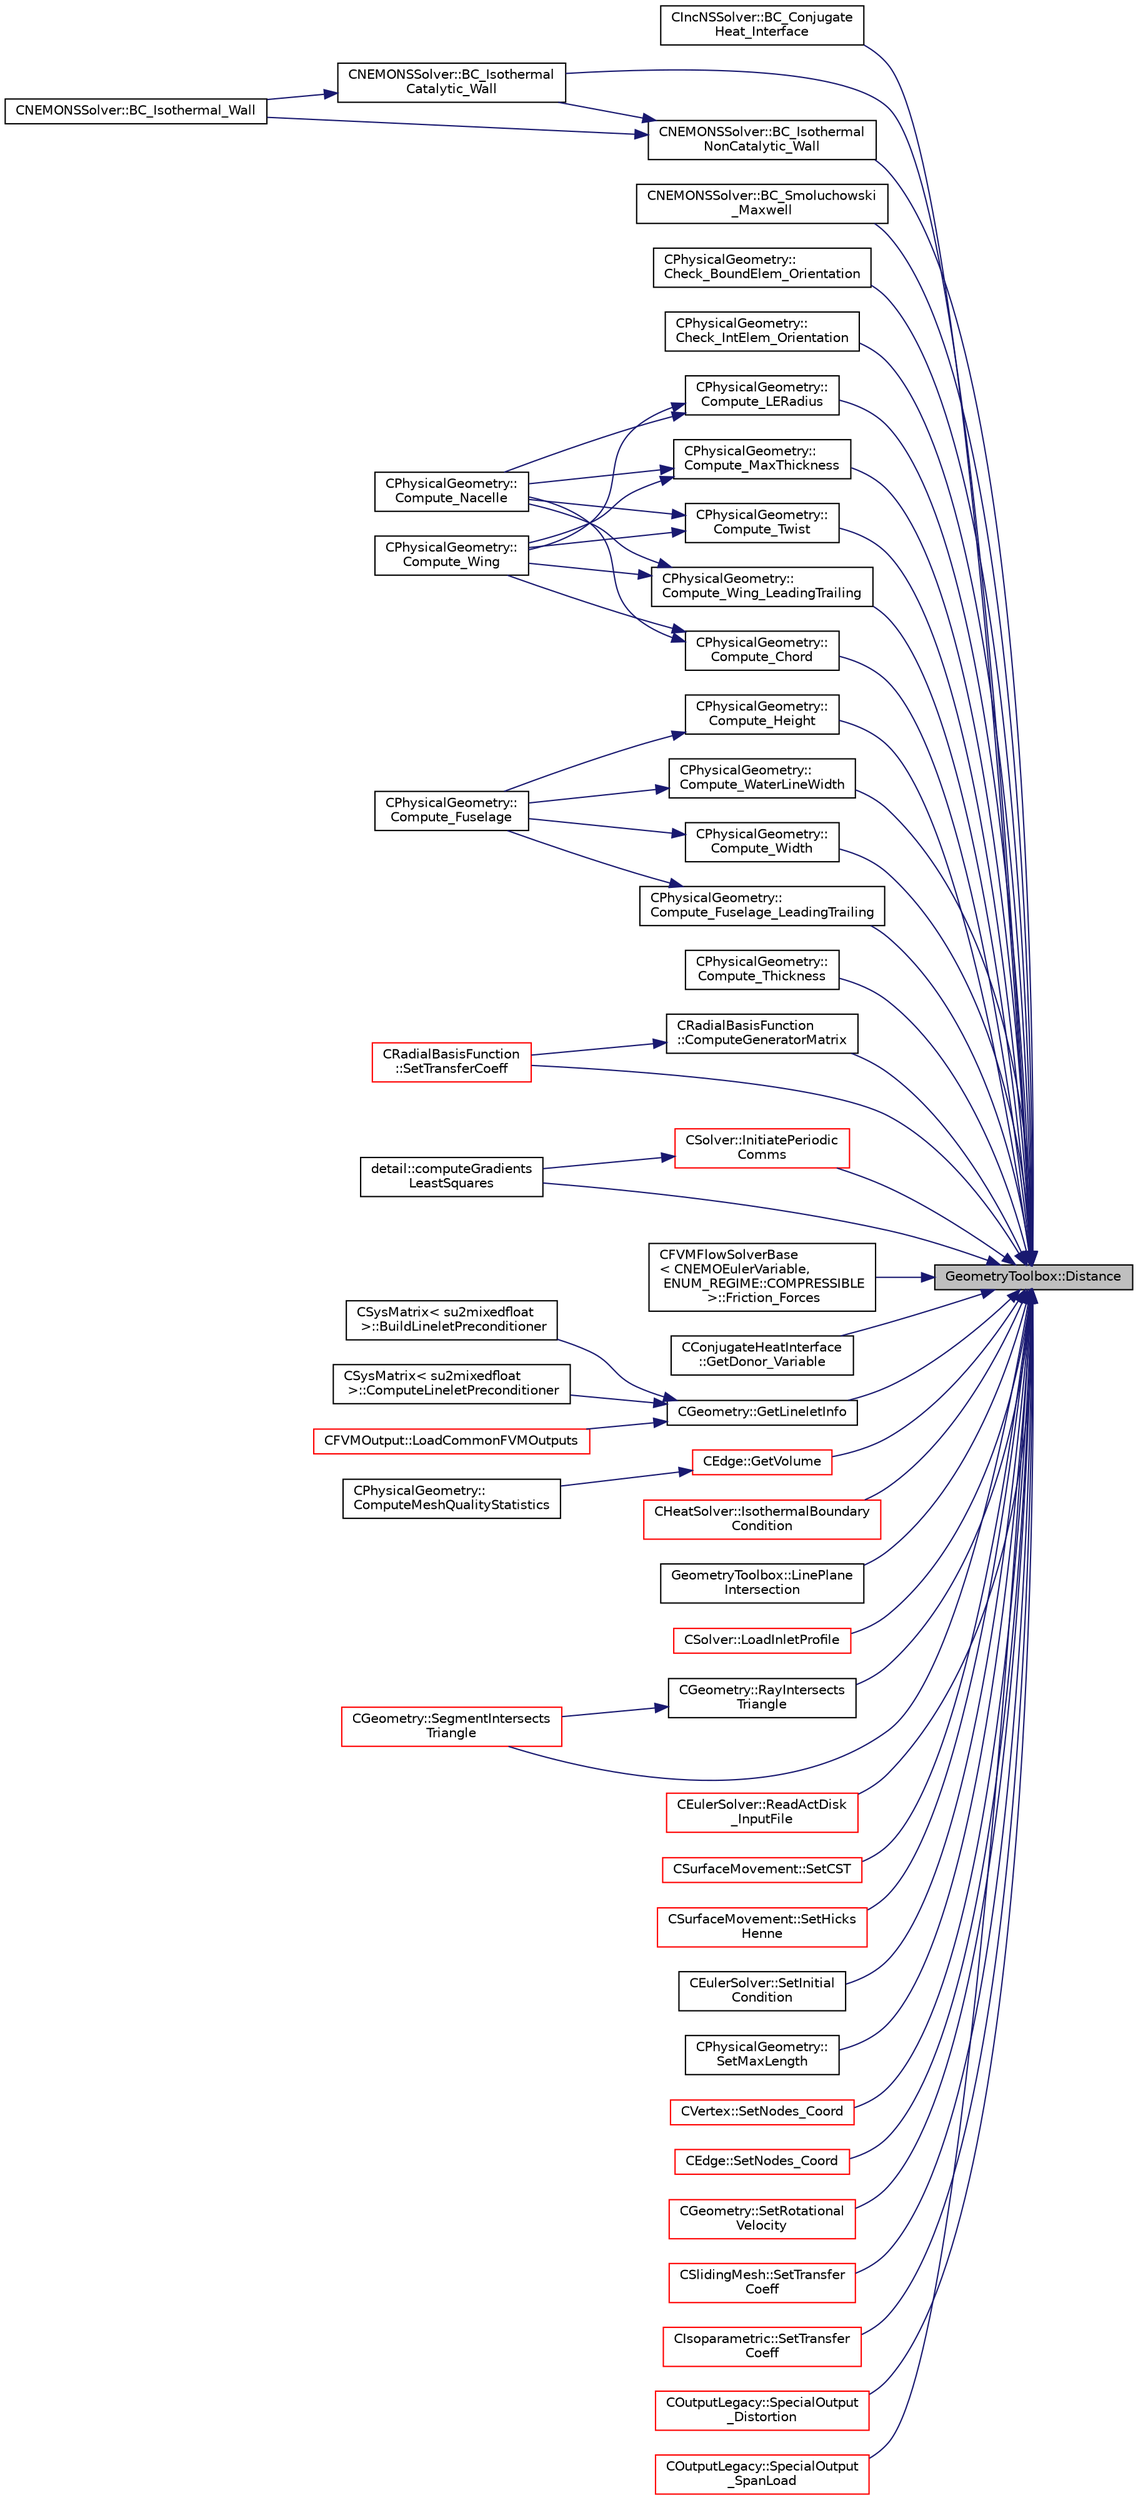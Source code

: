 digraph "GeometryToolbox::Distance"
{
 // LATEX_PDF_SIZE
  edge [fontname="Helvetica",fontsize="10",labelfontname="Helvetica",labelfontsize="10"];
  node [fontname="Helvetica",fontsize="10",shape=record];
  rankdir="RL";
  Node1 [label="GeometryToolbox::Distance",height=0.2,width=0.4,color="black", fillcolor="grey75", style="filled", fontcolor="black",tooltip=" "];
  Node1 -> Node2 [dir="back",color="midnightblue",fontsize="10",style="solid",fontname="Helvetica"];
  Node2 [label="CIncNSSolver::BC_Conjugate\lHeat_Interface",height=0.2,width=0.4,color="black", fillcolor="white", style="filled",URL="$classCIncNSSolver.html#a20df3bf692b483420474f500c981584f",tooltip="Impose the (received) conjugate heat variables."];
  Node1 -> Node3 [dir="back",color="midnightblue",fontsize="10",style="solid",fontname="Helvetica"];
  Node3 [label="CNEMONSSolver::BC_Isothermal\lCatalytic_Wall",height=0.2,width=0.4,color="black", fillcolor="white", style="filled",URL="$classCNEMONSSolver.html#ae3d2c5f1c94cb3d01b7f351ce3105f31",tooltip="Impose the Navier-Stokes boundary condition (strong)."];
  Node3 -> Node4 [dir="back",color="midnightblue",fontsize="10",style="solid",fontname="Helvetica"];
  Node4 [label="CNEMONSSolver::BC_Isothermal_Wall",height=0.2,width=0.4,color="black", fillcolor="white", style="filled",URL="$classCNEMONSSolver.html#a8c6c80e6e8f2aed2ff80c78a8e5aec9e",tooltip="Generic implementation of the isothermal wall."];
  Node1 -> Node5 [dir="back",color="midnightblue",fontsize="10",style="solid",fontname="Helvetica"];
  Node5 [label="CNEMONSSolver::BC_Isothermal\lNonCatalytic_Wall",height=0.2,width=0.4,color="black", fillcolor="white", style="filled",URL="$classCNEMONSSolver.html#a1c4746b9e1e0c7232f1bd06535c22b14",tooltip="Impose the Navier-Stokes boundary condition (strong)."];
  Node5 -> Node4 [dir="back",color="midnightblue",fontsize="10",style="solid",fontname="Helvetica"];
  Node5 -> Node3 [dir="back",color="midnightblue",fontsize="10",style="solid",fontname="Helvetica"];
  Node1 -> Node6 [dir="back",color="midnightblue",fontsize="10",style="solid",fontname="Helvetica"];
  Node6 [label="CNEMONSSolver::BC_Smoluchowski\l_Maxwell",height=0.2,width=0.4,color="black", fillcolor="white", style="filled",URL="$classCNEMONSSolver.html#aa32b1221a071e0ecd2de381615b8adca",tooltip="Impose the Navier-Stokes boundary condition (strong)."];
  Node1 -> Node7 [dir="back",color="midnightblue",fontsize="10",style="solid",fontname="Helvetica"];
  Node7 [label="CPhysicalGeometry::\lCheck_BoundElem_Orientation",height=0.2,width=0.4,color="black", fillcolor="white", style="filled",URL="$classCPhysicalGeometry.html#a9d362c5d1caf1ed6ca75770185464873",tooltip="Check the volume element orientation."];
  Node1 -> Node8 [dir="back",color="midnightblue",fontsize="10",style="solid",fontname="Helvetica"];
  Node8 [label="CPhysicalGeometry::\lCheck_IntElem_Orientation",height=0.2,width=0.4,color="black", fillcolor="white", style="filled",URL="$classCPhysicalGeometry.html#a8d4cd9d60573e8a9486d07c7b12c90a3",tooltip="Check the volume element orientation."];
  Node1 -> Node9 [dir="back",color="midnightblue",fontsize="10",style="solid",fontname="Helvetica"];
  Node9 [label="CPhysicalGeometry::\lCompute_Chord",height=0.2,width=0.4,color="black", fillcolor="white", style="filled",URL="$classCPhysicalGeometry.html#a8935d4114772b4aafafc0c541b3cb45e",tooltip="Compute the chord of an airfoil."];
  Node9 -> Node10 [dir="back",color="midnightblue",fontsize="10",style="solid",fontname="Helvetica"];
  Node10 [label="CPhysicalGeometry::\lCompute_Nacelle",height=0.2,width=0.4,color="black", fillcolor="white", style="filled",URL="$classCPhysicalGeometry.html#a69b97925c1895172c5f3eb05fc14685b",tooltip="Evaluate geometrical parameters of a wing."];
  Node9 -> Node11 [dir="back",color="midnightblue",fontsize="10",style="solid",fontname="Helvetica"];
  Node11 [label="CPhysicalGeometry::\lCompute_Wing",height=0.2,width=0.4,color="black", fillcolor="white", style="filled",URL="$classCPhysicalGeometry.html#a418d3f859009db11d95286e8d1968ef1",tooltip="Evaluate geometrical parameters of a wing."];
  Node1 -> Node12 [dir="back",color="midnightblue",fontsize="10",style="solid",fontname="Helvetica"];
  Node12 [label="CPhysicalGeometry::\lCompute_Fuselage_LeadingTrailing",height=0.2,width=0.4,color="black", fillcolor="white", style="filled",URL="$classCPhysicalGeometry.html#ab206a78048572cef62c8d11acce5665f",tooltip="Compute the leading/trailing edge location of a fuselage."];
  Node12 -> Node13 [dir="back",color="midnightblue",fontsize="10",style="solid",fontname="Helvetica"];
  Node13 [label="CPhysicalGeometry::\lCompute_Fuselage",height=0.2,width=0.4,color="black", fillcolor="white", style="filled",URL="$classCPhysicalGeometry.html#a4f0167afbef6c7a7a57bbe03836bb272",tooltip="Evaluate geometrical parameters of a wing."];
  Node1 -> Node14 [dir="back",color="midnightblue",fontsize="10",style="solid",fontname="Helvetica"];
  Node14 [label="CPhysicalGeometry::\lCompute_Height",height=0.2,width=0.4,color="black", fillcolor="white", style="filled",URL="$classCPhysicalGeometry.html#a5ba2f7a2b6b0ee1e28844c3a2ee43483",tooltip="Compute the chord of an airfoil."];
  Node14 -> Node13 [dir="back",color="midnightblue",fontsize="10",style="solid",fontname="Helvetica"];
  Node1 -> Node15 [dir="back",color="midnightblue",fontsize="10",style="solid",fontname="Helvetica"];
  Node15 [label="CPhysicalGeometry::\lCompute_LERadius",height=0.2,width=0.4,color="black", fillcolor="white", style="filled",URL="$classCPhysicalGeometry.html#a0c5a2460419556393a8a0f1a69499cf2",tooltip="Compute the chord of an airfoil."];
  Node15 -> Node10 [dir="back",color="midnightblue",fontsize="10",style="solid",fontname="Helvetica"];
  Node15 -> Node11 [dir="back",color="midnightblue",fontsize="10",style="solid",fontname="Helvetica"];
  Node1 -> Node16 [dir="back",color="midnightblue",fontsize="10",style="solid",fontname="Helvetica"];
  Node16 [label="CPhysicalGeometry::\lCompute_MaxThickness",height=0.2,width=0.4,color="black", fillcolor="white", style="filled",URL="$classCPhysicalGeometry.html#a72c284e7a059fc67eba9335ebd945531",tooltip="Compute the maximum thickness of an airfoil."];
  Node16 -> Node10 [dir="back",color="midnightblue",fontsize="10",style="solid",fontname="Helvetica"];
  Node16 -> Node11 [dir="back",color="midnightblue",fontsize="10",style="solid",fontname="Helvetica"];
  Node1 -> Node17 [dir="back",color="midnightblue",fontsize="10",style="solid",fontname="Helvetica"];
  Node17 [label="CPhysicalGeometry::\lCompute_Thickness",height=0.2,width=0.4,color="black", fillcolor="white", style="filled",URL="$classCPhysicalGeometry.html#afdcb0fb19e38415d9f8a00029802fab9",tooltip="Compute the thickness of an airfoil."];
  Node1 -> Node18 [dir="back",color="midnightblue",fontsize="10",style="solid",fontname="Helvetica"];
  Node18 [label="CPhysicalGeometry::\lCompute_Twist",height=0.2,width=0.4,color="black", fillcolor="white", style="filled",URL="$classCPhysicalGeometry.html#a22f0b5b040b22f2c269b8920d83f8c30",tooltip="Compute the twist of an airfoil."];
  Node18 -> Node10 [dir="back",color="midnightblue",fontsize="10",style="solid",fontname="Helvetica"];
  Node18 -> Node11 [dir="back",color="midnightblue",fontsize="10",style="solid",fontname="Helvetica"];
  Node1 -> Node19 [dir="back",color="midnightblue",fontsize="10",style="solid",fontname="Helvetica"];
  Node19 [label="CPhysicalGeometry::\lCompute_WaterLineWidth",height=0.2,width=0.4,color="black", fillcolor="white", style="filled",URL="$classCPhysicalGeometry.html#a7e3a679c5331fee0764568627eb04d38",tooltip="Compute the chord of an airfoil."];
  Node19 -> Node13 [dir="back",color="midnightblue",fontsize="10",style="solid",fontname="Helvetica"];
  Node1 -> Node20 [dir="back",color="midnightblue",fontsize="10",style="solid",fontname="Helvetica"];
  Node20 [label="CPhysicalGeometry::\lCompute_Width",height=0.2,width=0.4,color="black", fillcolor="white", style="filled",URL="$classCPhysicalGeometry.html#ae05da4e2981383e37de8b302449efb70",tooltip="Compute the chord of an airfoil."];
  Node20 -> Node13 [dir="back",color="midnightblue",fontsize="10",style="solid",fontname="Helvetica"];
  Node1 -> Node21 [dir="back",color="midnightblue",fontsize="10",style="solid",fontname="Helvetica"];
  Node21 [label="CPhysicalGeometry::\lCompute_Wing_LeadingTrailing",height=0.2,width=0.4,color="black", fillcolor="white", style="filled",URL="$classCPhysicalGeometry.html#aaca1ba6226db1656dc6930625cf905ac",tooltip="Compute the leading/trailing edge location of an airfoil."];
  Node21 -> Node10 [dir="back",color="midnightblue",fontsize="10",style="solid",fontname="Helvetica"];
  Node21 -> Node11 [dir="back",color="midnightblue",fontsize="10",style="solid",fontname="Helvetica"];
  Node1 -> Node22 [dir="back",color="midnightblue",fontsize="10",style="solid",fontname="Helvetica"];
  Node22 [label="CRadialBasisFunction\l::ComputeGeneratorMatrix",height=0.2,width=0.4,color="black", fillcolor="white", style="filled",URL="$classCRadialBasisFunction.html#a2af4b57e0f1738a776fdcdcf1be79bf9",tooltip="Compute the RBF \"generator\" matrix with or without polynomial terms."];
  Node22 -> Node23 [dir="back",color="midnightblue",fontsize="10",style="solid",fontname="Helvetica"];
  Node23 [label="CRadialBasisFunction\l::SetTransferCoeff",height=0.2,width=0.4,color="red", fillcolor="white", style="filled",URL="$classCRadialBasisFunction.html#a844247f08e8b5e91bbe6e08dd3830fea",tooltip="Set up transfer matrix defining relation between two meshes."];
  Node1 -> Node25 [dir="back",color="midnightblue",fontsize="10",style="solid",fontname="Helvetica"];
  Node25 [label="detail::computeGradients\lLeastSquares",height=0.2,width=0.4,color="black", fillcolor="white", style="filled",URL="$group__FvmAlgos.html#ga186a32bf8b211a50432fe55a6a608c21",tooltip="Compute the gradient of a field using inverse-distance-weighted or unweighted Least-Squares approxima..."];
  Node1 -> Node26 [dir="back",color="midnightblue",fontsize="10",style="solid",fontname="Helvetica"];
  Node26 [label="CFVMFlowSolverBase\l\< CNEMOEulerVariable,\l ENUM_REGIME::COMPRESSIBLE\l \>::Friction_Forces",height=0.2,width=0.4,color="black", fillcolor="white", style="filled",URL="$classCFVMFlowSolverBase.html#af46a894bd89c2367215f64fa7ea7d02d",tooltip="Compute the viscous forces and all the addimensional coefficients."];
  Node1 -> Node27 [dir="back",color="midnightblue",fontsize="10",style="solid",fontname="Helvetica"];
  Node27 [label="CConjugateHeatInterface\l::GetDonor_Variable",height=0.2,width=0.4,color="black", fillcolor="white", style="filled",URL="$classCConjugateHeatInterface.html#a11264c7dda7df147258e1ee89b315ea8",tooltip="Retrieve the variable that will be sent from donor mesh to target mesh."];
  Node1 -> Node28 [dir="back",color="midnightblue",fontsize="10",style="solid",fontname="Helvetica"];
  Node28 [label="CGeometry::GetLineletInfo",height=0.2,width=0.4,color="black", fillcolor="white", style="filled",URL="$classCGeometry.html#ae1e8531f66b9d9fa0d87eae099130df3",tooltip="Get the linelet definition, this function computes the linelets if that has not been done yet."];
  Node28 -> Node29 [dir="back",color="midnightblue",fontsize="10",style="solid",fontname="Helvetica"];
  Node29 [label="CSysMatrix\< su2mixedfloat\l \>::BuildLineletPreconditioner",height=0.2,width=0.4,color="black", fillcolor="white", style="filled",URL="$classCSysMatrix.html#a256c93191f18011d8fed6816a13811a2",tooltip="Build the Linelet preconditioner."];
  Node28 -> Node30 [dir="back",color="midnightblue",fontsize="10",style="solid",fontname="Helvetica"];
  Node30 [label="CSysMatrix\< su2mixedfloat\l \>::ComputeLineletPreconditioner",height=0.2,width=0.4,color="black", fillcolor="white", style="filled",URL="$classCSysMatrix.html#a0b1aca3806964da984c4fefe61cf2c64",tooltip="Multiply CSysVector by the preconditioner."];
  Node28 -> Node31 [dir="back",color="midnightblue",fontsize="10",style="solid",fontname="Helvetica"];
  Node31 [label="CFVMOutput::LoadCommonFVMOutputs",height=0.2,width=0.4,color="red", fillcolor="white", style="filled",URL="$classCFVMOutput.html#a5375edccdb847e5e4b03dc742c9c4d9e",tooltip="Load common FVM outputs."];
  Node1 -> Node36 [dir="back",color="midnightblue",fontsize="10",style="solid",fontname="Helvetica"];
  Node36 [label="CEdge::GetVolume",height=0.2,width=0.4,color="red", fillcolor="white", style="filled",URL="$classCEdge.html#a9b0ddab1700678d8690d59c9c07b8fc0",tooltip="Compute the volume associated with an edge (3D version)."];
  Node36 -> Node37 [dir="back",color="midnightblue",fontsize="10",style="solid",fontname="Helvetica"];
  Node37 [label="CPhysicalGeometry::\lComputeMeshQualityStatistics",height=0.2,width=0.4,color="black", fillcolor="white", style="filled",URL="$classCPhysicalGeometry.html#a7cb41549dc077f561b34e1595847a3c0",tooltip="Compute 3 grid quality metrics: orthogonality angle, dual cell aspect ratio, and dual cell volume rat..."];
  Node1 -> Node39 [dir="back",color="midnightblue",fontsize="10",style="solid",fontname="Helvetica"];
  Node39 [label="CSolver::InitiatePeriodic\lComms",height=0.2,width=0.4,color="red", fillcolor="white", style="filled",URL="$classCSolver.html#a1a6e3eee698f471925178d422a0c3724",tooltip="Routine to load a solver quantity into the data structures for MPI periodic communication and to laun..."];
  Node39 -> Node25 [dir="back",color="midnightblue",fontsize="10",style="solid",fontname="Helvetica"];
  Node1 -> Node59 [dir="back",color="midnightblue",fontsize="10",style="solid",fontname="Helvetica"];
  Node59 [label="CHeatSolver::IsothermalBoundary\lCondition",height=0.2,width=0.4,color="red", fillcolor="white", style="filled",URL="$classCHeatSolver.html#ade1b4d48e5d222e56d7c0d556f8a9cd6",tooltip="Applies an isothermal condition to a vertex of a marker."];
  Node1 -> Node62 [dir="back",color="midnightblue",fontsize="10",style="solid",fontname="Helvetica"];
  Node62 [label="GeometryToolbox::LinePlane\lIntersection",height=0.2,width=0.4,color="black", fillcolor="white", style="filled",URL="$group__GeometryToolbox.html#gaed183b4e36658d20d0f8090f2c748af8",tooltip="Compute the coordinate (c) where the line defined by coordinate l0 and direction d intersects the pla..."];
  Node1 -> Node63 [dir="back",color="midnightblue",fontsize="10",style="solid",fontname="Helvetica"];
  Node63 [label="CSolver::LoadInletProfile",height=0.2,width=0.4,color="red", fillcolor="white", style="filled",URL="$classCSolver.html#aa6d85b1177b7acacfbf083e8c58da55c",tooltip="Load a inlet profile data from file into a particular solver."];
  Node1 -> Node67 [dir="back",color="midnightblue",fontsize="10",style="solid",fontname="Helvetica"];
  Node67 [label="CGeometry::RayIntersects\lTriangle",height=0.2,width=0.4,color="black", fillcolor="white", style="filled",URL="$classCGeometry.html#ab1d2271edeeba00741602b08280cb773",tooltip="Ray Intersects Triangle (Moller and Trumbore algorithm)"];
  Node67 -> Node68 [dir="back",color="midnightblue",fontsize="10",style="solid",fontname="Helvetica"];
  Node68 [label="CGeometry::SegmentIntersects\lTriangle",height=0.2,width=0.4,color="red", fillcolor="white", style="filled",URL="$classCGeometry.html#ab9294f88c04c2e2829905f4f7bf21094",tooltip="Segment Intersects Triangle."];
  Node1 -> Node78 [dir="back",color="midnightblue",fontsize="10",style="solid",fontname="Helvetica"];
  Node78 [label="CEulerSolver::ReadActDisk\l_InputFile",height=0.2,width=0.4,color="red", fillcolor="white", style="filled",URL="$classCEulerSolver.html#a53ff3a768a2f32a32b7c6c77bcacfec6",tooltip="Read the actuator disk input file for the VARIABLE_LOAD type."];
  Node1 -> Node68 [dir="back",color="midnightblue",fontsize="10",style="solid",fontname="Helvetica"];
  Node1 -> Node80 [dir="back",color="midnightblue",fontsize="10",style="solid",fontname="Helvetica"];
  Node80 [label="CSurfaceMovement::SetCST",height=0.2,width=0.4,color="red", fillcolor="white", style="filled",URL="$classCSurfaceMovement.html#a10a599f558d2d847be1c638be43acd63",tooltip="Set a deformation based on a change in the Kulfan parameters for an airfoil."];
  Node1 -> Node81 [dir="back",color="midnightblue",fontsize="10",style="solid",fontname="Helvetica"];
  Node81 [label="CSurfaceMovement::SetHicks\lHenne",height=0.2,width=0.4,color="red", fillcolor="white", style="filled",URL="$classCSurfaceMovement.html#a119e4756830fac758284342ea5027527",tooltip="Set a Hicks-Henne deformation bump functions on an airfoil."];
  Node1 -> Node82 [dir="back",color="midnightblue",fontsize="10",style="solid",fontname="Helvetica"];
  Node82 [label="CEulerSolver::SetInitial\lCondition",height=0.2,width=0.4,color="black", fillcolor="white", style="filled",URL="$classCEulerSolver.html#ad2e701dc22e44bd36cf64102ab1b335f",tooltip="Set the initial condition for the Euler Equations."];
  Node1 -> Node83 [dir="back",color="midnightblue",fontsize="10",style="solid",fontname="Helvetica"];
  Node83 [label="CPhysicalGeometry::\lSetMaxLength",height=0.2,width=0.4,color="black", fillcolor="white", style="filled",URL="$classCPhysicalGeometry.html#ad7c08b67e40f383f1d86439adec70854",tooltip="Set the maximum cell-center to cell-center distance for CVs."];
  Node1 -> Node84 [dir="back",color="midnightblue",fontsize="10",style="solid",fontname="Helvetica"];
  Node84 [label="CVertex::SetNodes_Coord",height=0.2,width=0.4,color="red", fillcolor="white", style="filled",URL="$classCVertex.html#ad2bd909674b864a30e2b090b814b0372",tooltip="Set the face that correspond to a vertex."];
  Node1 -> Node86 [dir="back",color="midnightblue",fontsize="10",style="solid",fontname="Helvetica"];
  Node86 [label="CEdge::SetNodes_Coord",height=0.2,width=0.4,color="red", fillcolor="white", style="filled",URL="$classCEdge.html#a274d89921525e3b3eb06ab3c21438f19",tooltip="Set the face that corresponds to an edge (3D version)."];
  Node1 -> Node87 [dir="back",color="midnightblue",fontsize="10",style="solid",fontname="Helvetica"];
  Node87 [label="CGeometry::SetRotational\lVelocity",height=0.2,width=0.4,color="red", fillcolor="white", style="filled",URL="$classCGeometry.html#aafa0ebc29ceb133ff38f80b9b62d4ea5",tooltip="Set cartesian grid velocity based on rotational speed and axis."];
  Node1 -> Node90 [dir="back",color="midnightblue",fontsize="10",style="solid",fontname="Helvetica"];
  Node90 [label="CSlidingMesh::SetTransfer\lCoeff",height=0.2,width=0.4,color="red", fillcolor="white", style="filled",URL="$classCSlidingMesh.html#aec570f613665a8457a9f092e62ac62de",tooltip="Set up transfer matrix defining relation between two meshes."];
  Node1 -> Node23 [dir="back",color="midnightblue",fontsize="10",style="solid",fontname="Helvetica"];
  Node1 -> Node92 [dir="back",color="midnightblue",fontsize="10",style="solid",fontname="Helvetica"];
  Node92 [label="CIsoparametric::SetTransfer\lCoeff",height=0.2,width=0.4,color="red", fillcolor="white", style="filled",URL="$classCIsoparametric.html#a49aa2bab50cc3150fd09d95710bfbf05",tooltip="Set up transfer matrix defining relation between two meshes."];
  Node1 -> Node94 [dir="back",color="midnightblue",fontsize="10",style="solid",fontname="Helvetica"];
  Node94 [label="COutputLegacy::SpecialOutput\l_Distortion",height=0.2,width=0.4,color="red", fillcolor="white", style="filled",URL="$classCOutputLegacy.html#a32ea10e00944863f1051b1b0eea2dc5e",tooltip="Create and write the file with the flow coefficient on the surface."];
  Node1 -> Node97 [dir="back",color="midnightblue",fontsize="10",style="solid",fontname="Helvetica"];
  Node97 [label="COutputLegacy::SpecialOutput\l_SpanLoad",height=0.2,width=0.4,color="red", fillcolor="white", style="filled",URL="$classCOutputLegacy.html#aa23c32426851597ef86dce3bd62799a2",tooltip="Writes forces at different sections."];
}
